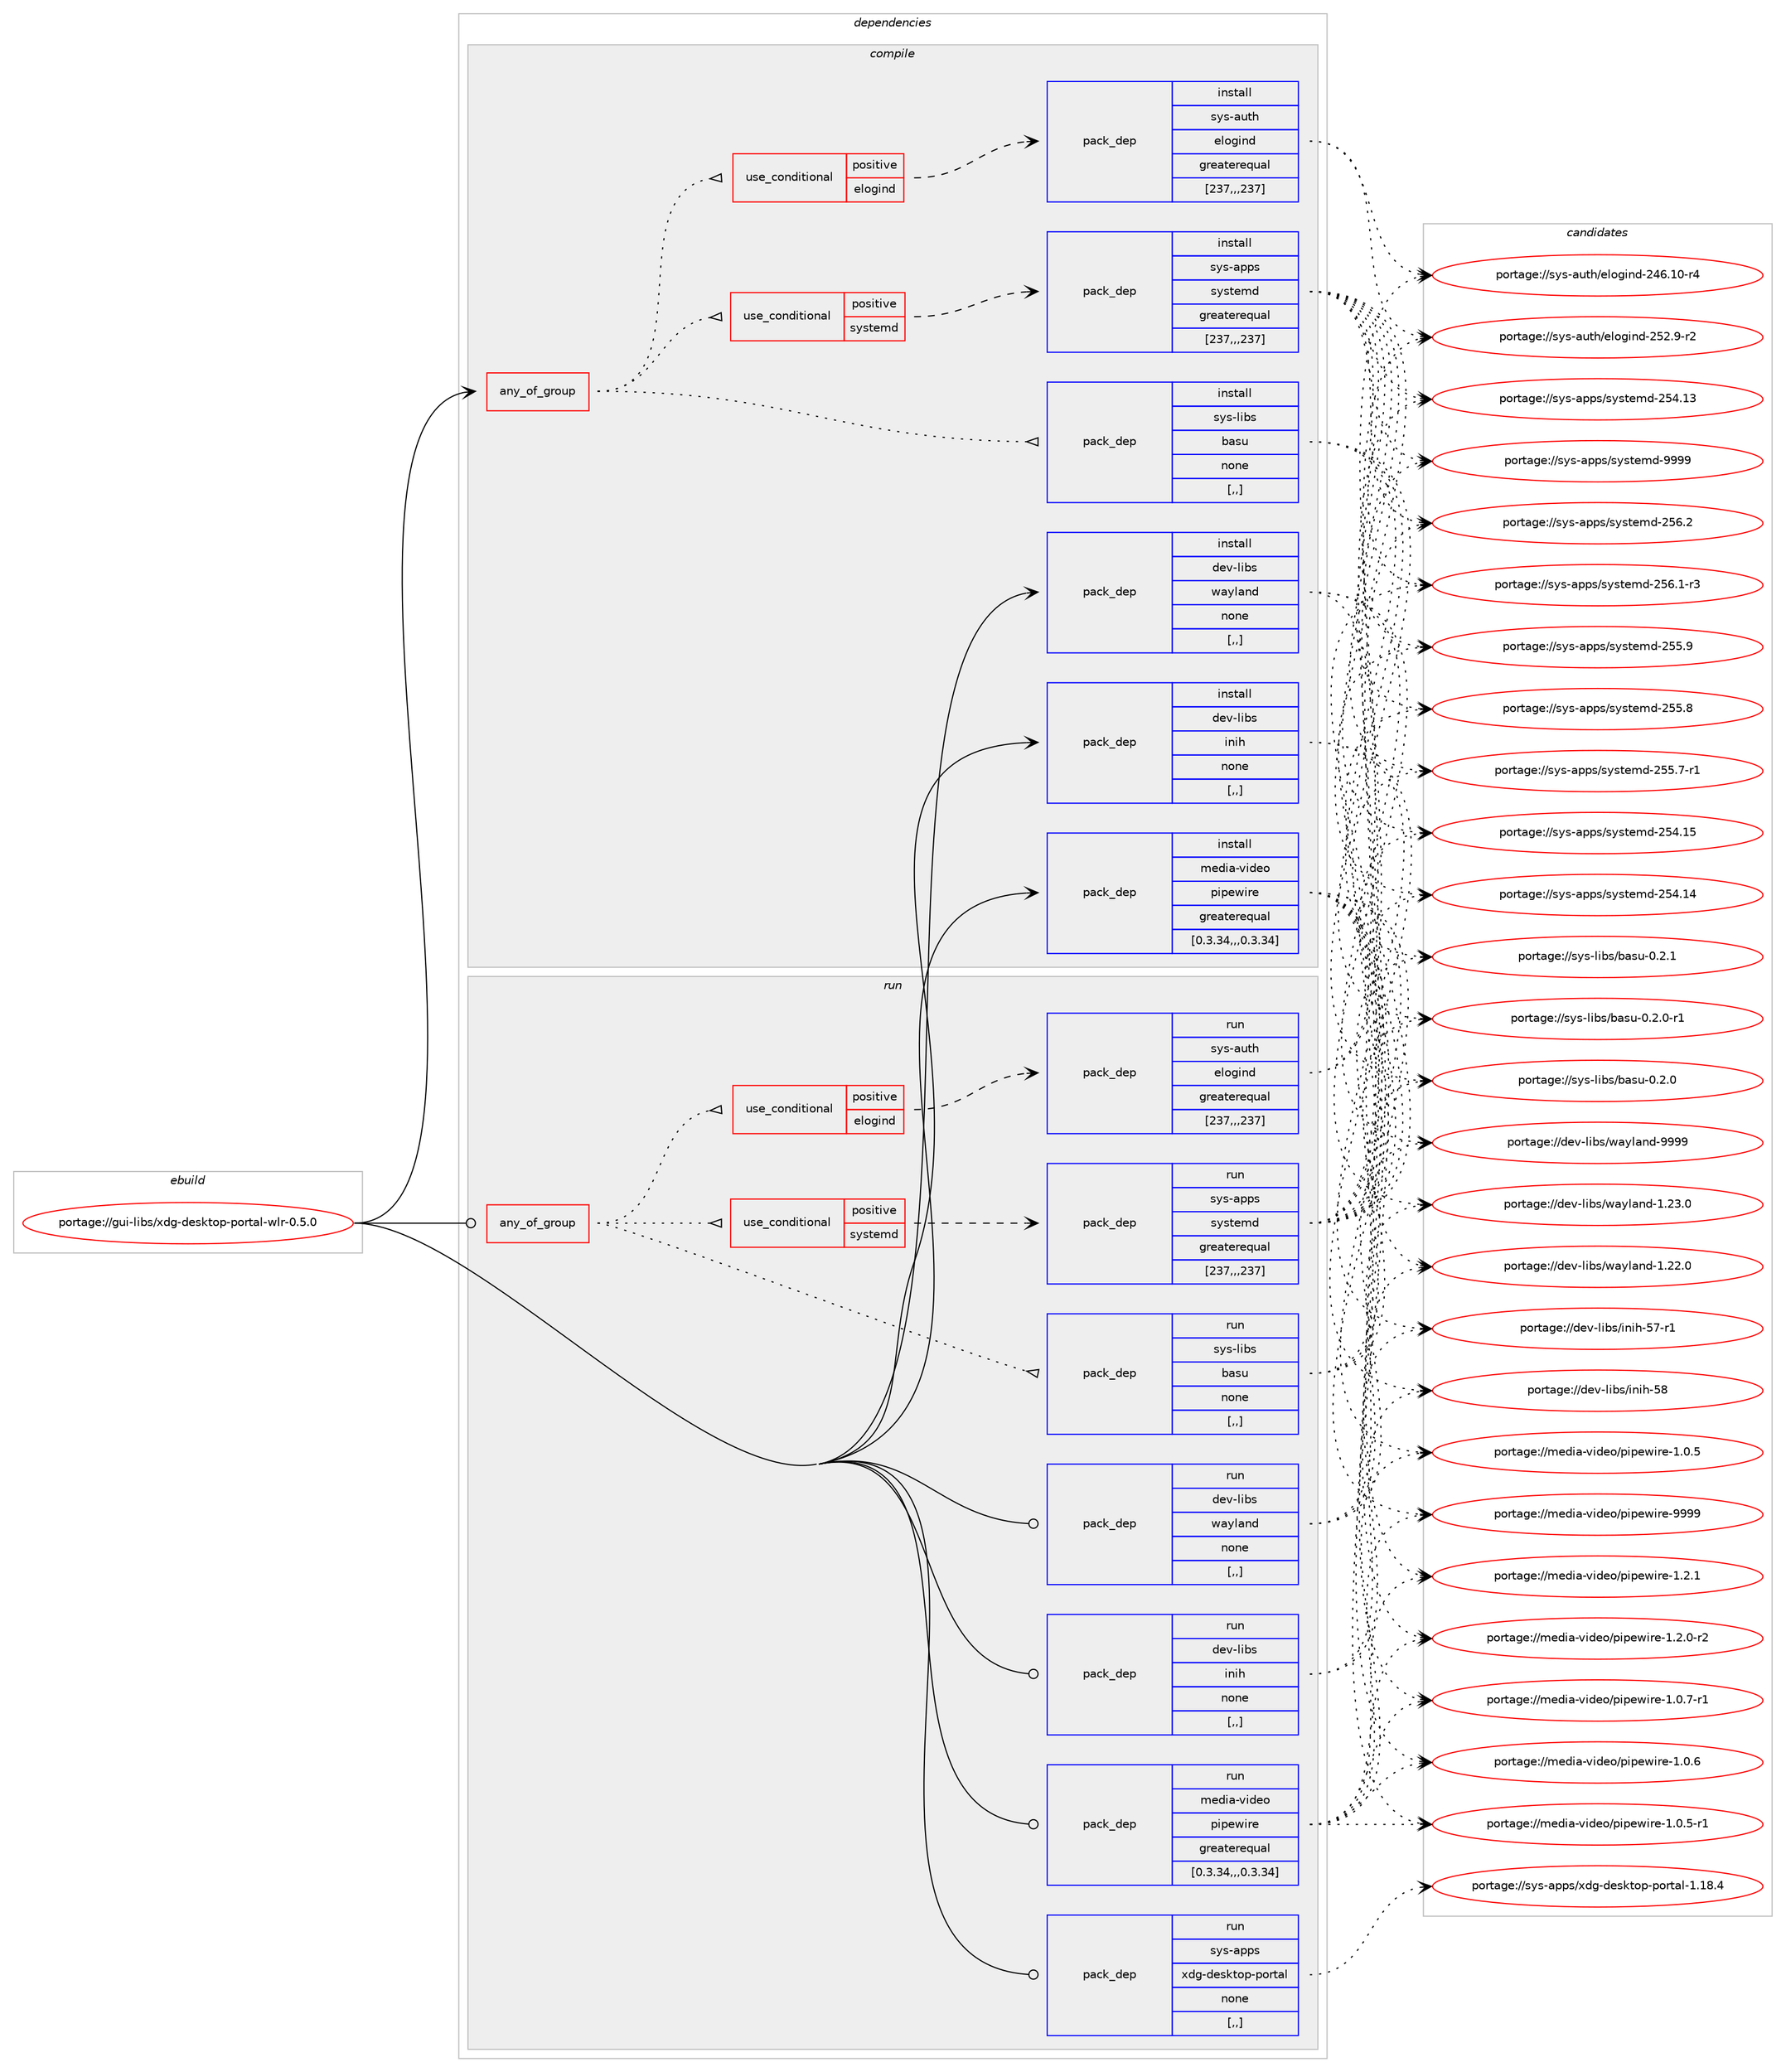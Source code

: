 digraph prolog {

# *************
# Graph options
# *************

newrank=true;
concentrate=true;
compound=true;
graph [rankdir=LR,fontname=Helvetica,fontsize=10,ranksep=1.5];#, ranksep=2.5, nodesep=0.2];
edge  [arrowhead=vee];
node  [fontname=Helvetica,fontsize=10];

# **********
# The ebuild
# **********

subgraph cluster_leftcol {
color=gray;
label=<<i>ebuild</i>>;
id [label="portage://gui-libs/xdg-desktop-portal-wlr-0.5.0", color=red, width=4, href="../gui-libs/xdg-desktop-portal-wlr-0.5.0.svg"];
}

# ****************
# The dependencies
# ****************

subgraph cluster_midcol {
color=gray;
label=<<i>dependencies</i>>;
subgraph cluster_compile {
fillcolor="#eeeeee";
style=filled;
label=<<i>compile</i>>;
subgraph any1447 {
dependency245777 [label=<<TABLE BORDER="0" CELLBORDER="1" CELLSPACING="0" CELLPADDING="4"><TR><TD CELLPADDING="10">any_of_group</TD></TR></TABLE>>, shape=none, color=red];subgraph cond67021 {
dependency245778 [label=<<TABLE BORDER="0" CELLBORDER="1" CELLSPACING="0" CELLPADDING="4"><TR><TD ROWSPAN="3" CELLPADDING="10">use_conditional</TD></TR><TR><TD>positive</TD></TR><TR><TD>systemd</TD></TR></TABLE>>, shape=none, color=red];
subgraph pack177149 {
dependency245779 [label=<<TABLE BORDER="0" CELLBORDER="1" CELLSPACING="0" CELLPADDING="4" WIDTH="220"><TR><TD ROWSPAN="6" CELLPADDING="30">pack_dep</TD></TR><TR><TD WIDTH="110">install</TD></TR><TR><TD>sys-apps</TD></TR><TR><TD>systemd</TD></TR><TR><TD>greaterequal</TD></TR><TR><TD>[237,,,237]</TD></TR></TABLE>>, shape=none, color=blue];
}
dependency245778:e -> dependency245779:w [weight=20,style="dashed",arrowhead="vee"];
}
dependency245777:e -> dependency245778:w [weight=20,style="dotted",arrowhead="oinv"];
subgraph cond67022 {
dependency245780 [label=<<TABLE BORDER="0" CELLBORDER="1" CELLSPACING="0" CELLPADDING="4"><TR><TD ROWSPAN="3" CELLPADDING="10">use_conditional</TD></TR><TR><TD>positive</TD></TR><TR><TD>elogind</TD></TR></TABLE>>, shape=none, color=red];
subgraph pack177150 {
dependency245781 [label=<<TABLE BORDER="0" CELLBORDER="1" CELLSPACING="0" CELLPADDING="4" WIDTH="220"><TR><TD ROWSPAN="6" CELLPADDING="30">pack_dep</TD></TR><TR><TD WIDTH="110">install</TD></TR><TR><TD>sys-auth</TD></TR><TR><TD>elogind</TD></TR><TR><TD>greaterequal</TD></TR><TR><TD>[237,,,237]</TD></TR></TABLE>>, shape=none, color=blue];
}
dependency245780:e -> dependency245781:w [weight=20,style="dashed",arrowhead="vee"];
}
dependency245777:e -> dependency245780:w [weight=20,style="dotted",arrowhead="oinv"];
subgraph pack177151 {
dependency245782 [label=<<TABLE BORDER="0" CELLBORDER="1" CELLSPACING="0" CELLPADDING="4" WIDTH="220"><TR><TD ROWSPAN="6" CELLPADDING="30">pack_dep</TD></TR><TR><TD WIDTH="110">install</TD></TR><TR><TD>sys-libs</TD></TR><TR><TD>basu</TD></TR><TR><TD>none</TD></TR><TR><TD>[,,]</TD></TR></TABLE>>, shape=none, color=blue];
}
dependency245777:e -> dependency245782:w [weight=20,style="dotted",arrowhead="oinv"];
}
id:e -> dependency245777:w [weight=20,style="solid",arrowhead="vee"];
subgraph pack177152 {
dependency245783 [label=<<TABLE BORDER="0" CELLBORDER="1" CELLSPACING="0" CELLPADDING="4" WIDTH="220"><TR><TD ROWSPAN="6" CELLPADDING="30">pack_dep</TD></TR><TR><TD WIDTH="110">install</TD></TR><TR><TD>dev-libs</TD></TR><TR><TD>inih</TD></TR><TR><TD>none</TD></TR><TR><TD>[,,]</TD></TR></TABLE>>, shape=none, color=blue];
}
id:e -> dependency245783:w [weight=20,style="solid",arrowhead="vee"];
subgraph pack177153 {
dependency245784 [label=<<TABLE BORDER="0" CELLBORDER="1" CELLSPACING="0" CELLPADDING="4" WIDTH="220"><TR><TD ROWSPAN="6" CELLPADDING="30">pack_dep</TD></TR><TR><TD WIDTH="110">install</TD></TR><TR><TD>dev-libs</TD></TR><TR><TD>wayland</TD></TR><TR><TD>none</TD></TR><TR><TD>[,,]</TD></TR></TABLE>>, shape=none, color=blue];
}
id:e -> dependency245784:w [weight=20,style="solid",arrowhead="vee"];
subgraph pack177154 {
dependency245785 [label=<<TABLE BORDER="0" CELLBORDER="1" CELLSPACING="0" CELLPADDING="4" WIDTH="220"><TR><TD ROWSPAN="6" CELLPADDING="30">pack_dep</TD></TR><TR><TD WIDTH="110">install</TD></TR><TR><TD>media-video</TD></TR><TR><TD>pipewire</TD></TR><TR><TD>greaterequal</TD></TR><TR><TD>[0.3.34,,,0.3.34]</TD></TR></TABLE>>, shape=none, color=blue];
}
id:e -> dependency245785:w [weight=20,style="solid",arrowhead="vee"];
}
subgraph cluster_compileandrun {
fillcolor="#eeeeee";
style=filled;
label=<<i>compile and run</i>>;
}
subgraph cluster_run {
fillcolor="#eeeeee";
style=filled;
label=<<i>run</i>>;
subgraph any1448 {
dependency245786 [label=<<TABLE BORDER="0" CELLBORDER="1" CELLSPACING="0" CELLPADDING="4"><TR><TD CELLPADDING="10">any_of_group</TD></TR></TABLE>>, shape=none, color=red];subgraph cond67023 {
dependency245787 [label=<<TABLE BORDER="0" CELLBORDER="1" CELLSPACING="0" CELLPADDING="4"><TR><TD ROWSPAN="3" CELLPADDING="10">use_conditional</TD></TR><TR><TD>positive</TD></TR><TR><TD>systemd</TD></TR></TABLE>>, shape=none, color=red];
subgraph pack177155 {
dependency245788 [label=<<TABLE BORDER="0" CELLBORDER="1" CELLSPACING="0" CELLPADDING="4" WIDTH="220"><TR><TD ROWSPAN="6" CELLPADDING="30">pack_dep</TD></TR><TR><TD WIDTH="110">run</TD></TR><TR><TD>sys-apps</TD></TR><TR><TD>systemd</TD></TR><TR><TD>greaterequal</TD></TR><TR><TD>[237,,,237]</TD></TR></TABLE>>, shape=none, color=blue];
}
dependency245787:e -> dependency245788:w [weight=20,style="dashed",arrowhead="vee"];
}
dependency245786:e -> dependency245787:w [weight=20,style="dotted",arrowhead="oinv"];
subgraph cond67024 {
dependency245789 [label=<<TABLE BORDER="0" CELLBORDER="1" CELLSPACING="0" CELLPADDING="4"><TR><TD ROWSPAN="3" CELLPADDING="10">use_conditional</TD></TR><TR><TD>positive</TD></TR><TR><TD>elogind</TD></TR></TABLE>>, shape=none, color=red];
subgraph pack177156 {
dependency245790 [label=<<TABLE BORDER="0" CELLBORDER="1" CELLSPACING="0" CELLPADDING="4" WIDTH="220"><TR><TD ROWSPAN="6" CELLPADDING="30">pack_dep</TD></TR><TR><TD WIDTH="110">run</TD></TR><TR><TD>sys-auth</TD></TR><TR><TD>elogind</TD></TR><TR><TD>greaterequal</TD></TR><TR><TD>[237,,,237]</TD></TR></TABLE>>, shape=none, color=blue];
}
dependency245789:e -> dependency245790:w [weight=20,style="dashed",arrowhead="vee"];
}
dependency245786:e -> dependency245789:w [weight=20,style="dotted",arrowhead="oinv"];
subgraph pack177157 {
dependency245791 [label=<<TABLE BORDER="0" CELLBORDER="1" CELLSPACING="0" CELLPADDING="4" WIDTH="220"><TR><TD ROWSPAN="6" CELLPADDING="30">pack_dep</TD></TR><TR><TD WIDTH="110">run</TD></TR><TR><TD>sys-libs</TD></TR><TR><TD>basu</TD></TR><TR><TD>none</TD></TR><TR><TD>[,,]</TD></TR></TABLE>>, shape=none, color=blue];
}
dependency245786:e -> dependency245791:w [weight=20,style="dotted",arrowhead="oinv"];
}
id:e -> dependency245786:w [weight=20,style="solid",arrowhead="odot"];
subgraph pack177158 {
dependency245792 [label=<<TABLE BORDER="0" CELLBORDER="1" CELLSPACING="0" CELLPADDING="4" WIDTH="220"><TR><TD ROWSPAN="6" CELLPADDING="30">pack_dep</TD></TR><TR><TD WIDTH="110">run</TD></TR><TR><TD>dev-libs</TD></TR><TR><TD>inih</TD></TR><TR><TD>none</TD></TR><TR><TD>[,,]</TD></TR></TABLE>>, shape=none, color=blue];
}
id:e -> dependency245792:w [weight=20,style="solid",arrowhead="odot"];
subgraph pack177159 {
dependency245793 [label=<<TABLE BORDER="0" CELLBORDER="1" CELLSPACING="0" CELLPADDING="4" WIDTH="220"><TR><TD ROWSPAN="6" CELLPADDING="30">pack_dep</TD></TR><TR><TD WIDTH="110">run</TD></TR><TR><TD>dev-libs</TD></TR><TR><TD>wayland</TD></TR><TR><TD>none</TD></TR><TR><TD>[,,]</TD></TR></TABLE>>, shape=none, color=blue];
}
id:e -> dependency245793:w [weight=20,style="solid",arrowhead="odot"];
subgraph pack177160 {
dependency245794 [label=<<TABLE BORDER="0" CELLBORDER="1" CELLSPACING="0" CELLPADDING="4" WIDTH="220"><TR><TD ROWSPAN="6" CELLPADDING="30">pack_dep</TD></TR><TR><TD WIDTH="110">run</TD></TR><TR><TD>media-video</TD></TR><TR><TD>pipewire</TD></TR><TR><TD>greaterequal</TD></TR><TR><TD>[0.3.34,,,0.3.34]</TD></TR></TABLE>>, shape=none, color=blue];
}
id:e -> dependency245794:w [weight=20,style="solid",arrowhead="odot"];
subgraph pack177161 {
dependency245795 [label=<<TABLE BORDER="0" CELLBORDER="1" CELLSPACING="0" CELLPADDING="4" WIDTH="220"><TR><TD ROWSPAN="6" CELLPADDING="30">pack_dep</TD></TR><TR><TD WIDTH="110">run</TD></TR><TR><TD>sys-apps</TD></TR><TR><TD>xdg-desktop-portal</TD></TR><TR><TD>none</TD></TR><TR><TD>[,,]</TD></TR></TABLE>>, shape=none, color=blue];
}
id:e -> dependency245795:w [weight=20,style="solid",arrowhead="odot"];
}
}

# **************
# The candidates
# **************

subgraph cluster_choices {
rank=same;
color=gray;
label=<<i>candidates</i>>;

subgraph choice177149 {
color=black;
nodesep=1;
choice1151211154597112112115471151211151161011091004557575757 [label="portage://sys-apps/systemd-9999", color=red, width=4,href="../sys-apps/systemd-9999.svg"];
choice115121115459711211211547115121115116101109100455053544650 [label="portage://sys-apps/systemd-256.2", color=red, width=4,href="../sys-apps/systemd-256.2.svg"];
choice1151211154597112112115471151211151161011091004550535446494511451 [label="portage://sys-apps/systemd-256.1-r3", color=red, width=4,href="../sys-apps/systemd-256.1-r3.svg"];
choice115121115459711211211547115121115116101109100455053534657 [label="portage://sys-apps/systemd-255.9", color=red, width=4,href="../sys-apps/systemd-255.9.svg"];
choice115121115459711211211547115121115116101109100455053534656 [label="portage://sys-apps/systemd-255.8", color=red, width=4,href="../sys-apps/systemd-255.8.svg"];
choice1151211154597112112115471151211151161011091004550535346554511449 [label="portage://sys-apps/systemd-255.7-r1", color=red, width=4,href="../sys-apps/systemd-255.7-r1.svg"];
choice11512111545971121121154711512111511610110910045505352464953 [label="portage://sys-apps/systemd-254.15", color=red, width=4,href="../sys-apps/systemd-254.15.svg"];
choice11512111545971121121154711512111511610110910045505352464952 [label="portage://sys-apps/systemd-254.14", color=red, width=4,href="../sys-apps/systemd-254.14.svg"];
choice11512111545971121121154711512111511610110910045505352464951 [label="portage://sys-apps/systemd-254.13", color=red, width=4,href="../sys-apps/systemd-254.13.svg"];
dependency245779:e -> choice1151211154597112112115471151211151161011091004557575757:w [style=dotted,weight="100"];
dependency245779:e -> choice115121115459711211211547115121115116101109100455053544650:w [style=dotted,weight="100"];
dependency245779:e -> choice1151211154597112112115471151211151161011091004550535446494511451:w [style=dotted,weight="100"];
dependency245779:e -> choice115121115459711211211547115121115116101109100455053534657:w [style=dotted,weight="100"];
dependency245779:e -> choice115121115459711211211547115121115116101109100455053534656:w [style=dotted,weight="100"];
dependency245779:e -> choice1151211154597112112115471151211151161011091004550535346554511449:w [style=dotted,weight="100"];
dependency245779:e -> choice11512111545971121121154711512111511610110910045505352464953:w [style=dotted,weight="100"];
dependency245779:e -> choice11512111545971121121154711512111511610110910045505352464952:w [style=dotted,weight="100"];
dependency245779:e -> choice11512111545971121121154711512111511610110910045505352464951:w [style=dotted,weight="100"];
}
subgraph choice177150 {
color=black;
nodesep=1;
choice1151211154597117116104471011081111031051101004550535046574511450 [label="portage://sys-auth/elogind-252.9-r2", color=red, width=4,href="../sys-auth/elogind-252.9-r2.svg"];
choice115121115459711711610447101108111103105110100455052544649484511452 [label="portage://sys-auth/elogind-246.10-r4", color=red, width=4,href="../sys-auth/elogind-246.10-r4.svg"];
dependency245781:e -> choice1151211154597117116104471011081111031051101004550535046574511450:w [style=dotted,weight="100"];
dependency245781:e -> choice115121115459711711610447101108111103105110100455052544649484511452:w [style=dotted,weight="100"];
}
subgraph choice177151 {
color=black;
nodesep=1;
choice1151211154510810598115479897115117454846504649 [label="portage://sys-libs/basu-0.2.1", color=red, width=4,href="../sys-libs/basu-0.2.1.svg"];
choice11512111545108105981154798971151174548465046484511449 [label="portage://sys-libs/basu-0.2.0-r1", color=red, width=4,href="../sys-libs/basu-0.2.0-r1.svg"];
choice1151211154510810598115479897115117454846504648 [label="portage://sys-libs/basu-0.2.0", color=red, width=4,href="../sys-libs/basu-0.2.0.svg"];
dependency245782:e -> choice1151211154510810598115479897115117454846504649:w [style=dotted,weight="100"];
dependency245782:e -> choice11512111545108105981154798971151174548465046484511449:w [style=dotted,weight="100"];
dependency245782:e -> choice1151211154510810598115479897115117454846504648:w [style=dotted,weight="100"];
}
subgraph choice177152 {
color=black;
nodesep=1;
choice100101118451081059811547105110105104455356 [label="portage://dev-libs/inih-58", color=red, width=4,href="../dev-libs/inih-58.svg"];
choice1001011184510810598115471051101051044553554511449 [label="portage://dev-libs/inih-57-r1", color=red, width=4,href="../dev-libs/inih-57-r1.svg"];
dependency245783:e -> choice100101118451081059811547105110105104455356:w [style=dotted,weight="100"];
dependency245783:e -> choice1001011184510810598115471051101051044553554511449:w [style=dotted,weight="100"];
}
subgraph choice177153 {
color=black;
nodesep=1;
choice10010111845108105981154711997121108971101004557575757 [label="portage://dev-libs/wayland-9999", color=red, width=4,href="../dev-libs/wayland-9999.svg"];
choice100101118451081059811547119971211089711010045494650514648 [label="portage://dev-libs/wayland-1.23.0", color=red, width=4,href="../dev-libs/wayland-1.23.0.svg"];
choice100101118451081059811547119971211089711010045494650504648 [label="portage://dev-libs/wayland-1.22.0", color=red, width=4,href="../dev-libs/wayland-1.22.0.svg"];
dependency245784:e -> choice10010111845108105981154711997121108971101004557575757:w [style=dotted,weight="100"];
dependency245784:e -> choice100101118451081059811547119971211089711010045494650514648:w [style=dotted,weight="100"];
dependency245784:e -> choice100101118451081059811547119971211089711010045494650504648:w [style=dotted,weight="100"];
}
subgraph choice177154 {
color=black;
nodesep=1;
choice1091011001059745118105100101111471121051121011191051141014557575757 [label="portage://media-video/pipewire-9999", color=red, width=4,href="../media-video/pipewire-9999.svg"];
choice109101100105974511810510010111147112105112101119105114101454946504649 [label="portage://media-video/pipewire-1.2.1", color=red, width=4,href="../media-video/pipewire-1.2.1.svg"];
choice1091011001059745118105100101111471121051121011191051141014549465046484511450 [label="portage://media-video/pipewire-1.2.0-r2", color=red, width=4,href="../media-video/pipewire-1.2.0-r2.svg"];
choice1091011001059745118105100101111471121051121011191051141014549464846554511449 [label="portage://media-video/pipewire-1.0.7-r1", color=red, width=4,href="../media-video/pipewire-1.0.7-r1.svg"];
choice109101100105974511810510010111147112105112101119105114101454946484654 [label="portage://media-video/pipewire-1.0.6", color=red, width=4,href="../media-video/pipewire-1.0.6.svg"];
choice1091011001059745118105100101111471121051121011191051141014549464846534511449 [label="portage://media-video/pipewire-1.0.5-r1", color=red, width=4,href="../media-video/pipewire-1.0.5-r1.svg"];
choice109101100105974511810510010111147112105112101119105114101454946484653 [label="portage://media-video/pipewire-1.0.5", color=red, width=4,href="../media-video/pipewire-1.0.5.svg"];
dependency245785:e -> choice1091011001059745118105100101111471121051121011191051141014557575757:w [style=dotted,weight="100"];
dependency245785:e -> choice109101100105974511810510010111147112105112101119105114101454946504649:w [style=dotted,weight="100"];
dependency245785:e -> choice1091011001059745118105100101111471121051121011191051141014549465046484511450:w [style=dotted,weight="100"];
dependency245785:e -> choice1091011001059745118105100101111471121051121011191051141014549464846554511449:w [style=dotted,weight="100"];
dependency245785:e -> choice109101100105974511810510010111147112105112101119105114101454946484654:w [style=dotted,weight="100"];
dependency245785:e -> choice1091011001059745118105100101111471121051121011191051141014549464846534511449:w [style=dotted,weight="100"];
dependency245785:e -> choice109101100105974511810510010111147112105112101119105114101454946484653:w [style=dotted,weight="100"];
}
subgraph choice177155 {
color=black;
nodesep=1;
choice1151211154597112112115471151211151161011091004557575757 [label="portage://sys-apps/systemd-9999", color=red, width=4,href="../sys-apps/systemd-9999.svg"];
choice115121115459711211211547115121115116101109100455053544650 [label="portage://sys-apps/systemd-256.2", color=red, width=4,href="../sys-apps/systemd-256.2.svg"];
choice1151211154597112112115471151211151161011091004550535446494511451 [label="portage://sys-apps/systemd-256.1-r3", color=red, width=4,href="../sys-apps/systemd-256.1-r3.svg"];
choice115121115459711211211547115121115116101109100455053534657 [label="portage://sys-apps/systemd-255.9", color=red, width=4,href="../sys-apps/systemd-255.9.svg"];
choice115121115459711211211547115121115116101109100455053534656 [label="portage://sys-apps/systemd-255.8", color=red, width=4,href="../sys-apps/systemd-255.8.svg"];
choice1151211154597112112115471151211151161011091004550535346554511449 [label="portage://sys-apps/systemd-255.7-r1", color=red, width=4,href="../sys-apps/systemd-255.7-r1.svg"];
choice11512111545971121121154711512111511610110910045505352464953 [label="portage://sys-apps/systemd-254.15", color=red, width=4,href="../sys-apps/systemd-254.15.svg"];
choice11512111545971121121154711512111511610110910045505352464952 [label="portage://sys-apps/systemd-254.14", color=red, width=4,href="../sys-apps/systemd-254.14.svg"];
choice11512111545971121121154711512111511610110910045505352464951 [label="portage://sys-apps/systemd-254.13", color=red, width=4,href="../sys-apps/systemd-254.13.svg"];
dependency245788:e -> choice1151211154597112112115471151211151161011091004557575757:w [style=dotted,weight="100"];
dependency245788:e -> choice115121115459711211211547115121115116101109100455053544650:w [style=dotted,weight="100"];
dependency245788:e -> choice1151211154597112112115471151211151161011091004550535446494511451:w [style=dotted,weight="100"];
dependency245788:e -> choice115121115459711211211547115121115116101109100455053534657:w [style=dotted,weight="100"];
dependency245788:e -> choice115121115459711211211547115121115116101109100455053534656:w [style=dotted,weight="100"];
dependency245788:e -> choice1151211154597112112115471151211151161011091004550535346554511449:w [style=dotted,weight="100"];
dependency245788:e -> choice11512111545971121121154711512111511610110910045505352464953:w [style=dotted,weight="100"];
dependency245788:e -> choice11512111545971121121154711512111511610110910045505352464952:w [style=dotted,weight="100"];
dependency245788:e -> choice11512111545971121121154711512111511610110910045505352464951:w [style=dotted,weight="100"];
}
subgraph choice177156 {
color=black;
nodesep=1;
choice1151211154597117116104471011081111031051101004550535046574511450 [label="portage://sys-auth/elogind-252.9-r2", color=red, width=4,href="../sys-auth/elogind-252.9-r2.svg"];
choice115121115459711711610447101108111103105110100455052544649484511452 [label="portage://sys-auth/elogind-246.10-r4", color=red, width=4,href="../sys-auth/elogind-246.10-r4.svg"];
dependency245790:e -> choice1151211154597117116104471011081111031051101004550535046574511450:w [style=dotted,weight="100"];
dependency245790:e -> choice115121115459711711610447101108111103105110100455052544649484511452:w [style=dotted,weight="100"];
}
subgraph choice177157 {
color=black;
nodesep=1;
choice1151211154510810598115479897115117454846504649 [label="portage://sys-libs/basu-0.2.1", color=red, width=4,href="../sys-libs/basu-0.2.1.svg"];
choice11512111545108105981154798971151174548465046484511449 [label="portage://sys-libs/basu-0.2.0-r1", color=red, width=4,href="../sys-libs/basu-0.2.0-r1.svg"];
choice1151211154510810598115479897115117454846504648 [label="portage://sys-libs/basu-0.2.0", color=red, width=4,href="../sys-libs/basu-0.2.0.svg"];
dependency245791:e -> choice1151211154510810598115479897115117454846504649:w [style=dotted,weight="100"];
dependency245791:e -> choice11512111545108105981154798971151174548465046484511449:w [style=dotted,weight="100"];
dependency245791:e -> choice1151211154510810598115479897115117454846504648:w [style=dotted,weight="100"];
}
subgraph choice177158 {
color=black;
nodesep=1;
choice100101118451081059811547105110105104455356 [label="portage://dev-libs/inih-58", color=red, width=4,href="../dev-libs/inih-58.svg"];
choice1001011184510810598115471051101051044553554511449 [label="portage://dev-libs/inih-57-r1", color=red, width=4,href="../dev-libs/inih-57-r1.svg"];
dependency245792:e -> choice100101118451081059811547105110105104455356:w [style=dotted,weight="100"];
dependency245792:e -> choice1001011184510810598115471051101051044553554511449:w [style=dotted,weight="100"];
}
subgraph choice177159 {
color=black;
nodesep=1;
choice10010111845108105981154711997121108971101004557575757 [label="portage://dev-libs/wayland-9999", color=red, width=4,href="../dev-libs/wayland-9999.svg"];
choice100101118451081059811547119971211089711010045494650514648 [label="portage://dev-libs/wayland-1.23.0", color=red, width=4,href="../dev-libs/wayland-1.23.0.svg"];
choice100101118451081059811547119971211089711010045494650504648 [label="portage://dev-libs/wayland-1.22.0", color=red, width=4,href="../dev-libs/wayland-1.22.0.svg"];
dependency245793:e -> choice10010111845108105981154711997121108971101004557575757:w [style=dotted,weight="100"];
dependency245793:e -> choice100101118451081059811547119971211089711010045494650514648:w [style=dotted,weight="100"];
dependency245793:e -> choice100101118451081059811547119971211089711010045494650504648:w [style=dotted,weight="100"];
}
subgraph choice177160 {
color=black;
nodesep=1;
choice1091011001059745118105100101111471121051121011191051141014557575757 [label="portage://media-video/pipewire-9999", color=red, width=4,href="../media-video/pipewire-9999.svg"];
choice109101100105974511810510010111147112105112101119105114101454946504649 [label="portage://media-video/pipewire-1.2.1", color=red, width=4,href="../media-video/pipewire-1.2.1.svg"];
choice1091011001059745118105100101111471121051121011191051141014549465046484511450 [label="portage://media-video/pipewire-1.2.0-r2", color=red, width=4,href="../media-video/pipewire-1.2.0-r2.svg"];
choice1091011001059745118105100101111471121051121011191051141014549464846554511449 [label="portage://media-video/pipewire-1.0.7-r1", color=red, width=4,href="../media-video/pipewire-1.0.7-r1.svg"];
choice109101100105974511810510010111147112105112101119105114101454946484654 [label="portage://media-video/pipewire-1.0.6", color=red, width=4,href="../media-video/pipewire-1.0.6.svg"];
choice1091011001059745118105100101111471121051121011191051141014549464846534511449 [label="portage://media-video/pipewire-1.0.5-r1", color=red, width=4,href="../media-video/pipewire-1.0.5-r1.svg"];
choice109101100105974511810510010111147112105112101119105114101454946484653 [label="portage://media-video/pipewire-1.0.5", color=red, width=4,href="../media-video/pipewire-1.0.5.svg"];
dependency245794:e -> choice1091011001059745118105100101111471121051121011191051141014557575757:w [style=dotted,weight="100"];
dependency245794:e -> choice109101100105974511810510010111147112105112101119105114101454946504649:w [style=dotted,weight="100"];
dependency245794:e -> choice1091011001059745118105100101111471121051121011191051141014549465046484511450:w [style=dotted,weight="100"];
dependency245794:e -> choice1091011001059745118105100101111471121051121011191051141014549464846554511449:w [style=dotted,weight="100"];
dependency245794:e -> choice109101100105974511810510010111147112105112101119105114101454946484654:w [style=dotted,weight="100"];
dependency245794:e -> choice1091011001059745118105100101111471121051121011191051141014549464846534511449:w [style=dotted,weight="100"];
dependency245794:e -> choice109101100105974511810510010111147112105112101119105114101454946484653:w [style=dotted,weight="100"];
}
subgraph choice177161 {
color=black;
nodesep=1;
choice11512111545971121121154712010010345100101115107116111112451121111141169710845494649564652 [label="portage://sys-apps/xdg-desktop-portal-1.18.4", color=red, width=4,href="../sys-apps/xdg-desktop-portal-1.18.4.svg"];
dependency245795:e -> choice11512111545971121121154712010010345100101115107116111112451121111141169710845494649564652:w [style=dotted,weight="100"];
}
}

}
